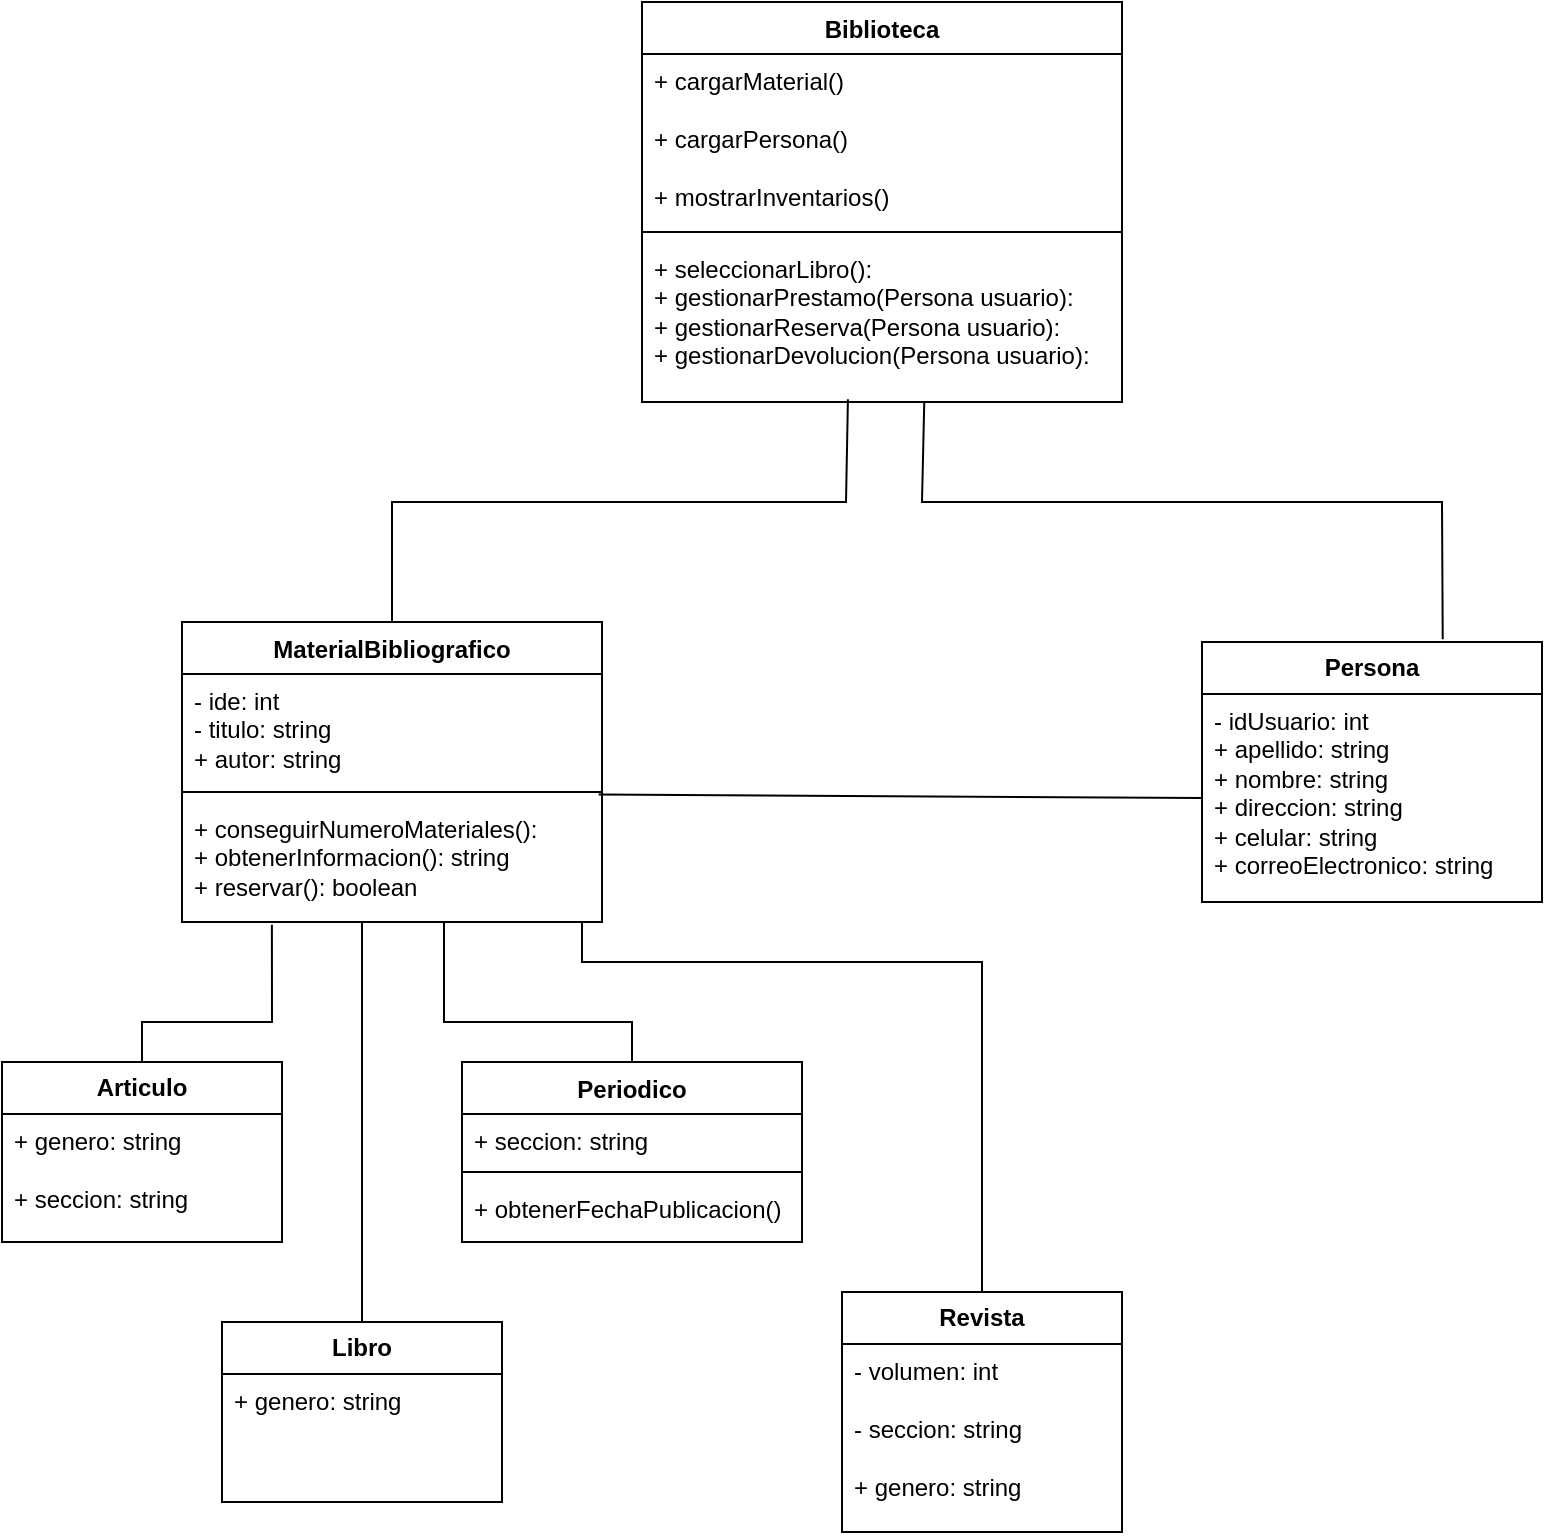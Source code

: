 <mxfile version="24.3.1" type="github">
  <diagram name="Página-1" id="5UhaUp2Hi72bsZf6Lmdj">
    <mxGraphModel dx="564" dy="764" grid="1" gridSize="10" guides="1" tooltips="1" connect="1" arrows="1" fold="1" page="1" pageScale="1" pageWidth="827" pageHeight="1169" math="0" shadow="0">
      <root>
        <mxCell id="0" />
        <mxCell id="1" parent="0" />
        <mxCell id="k2bazmmMYpicAM8PdwA0-5" value="MaterialBibliografico" style="swimlane;fontStyle=1;align=center;verticalAlign=top;childLayout=stackLayout;horizontal=1;startSize=26;horizontalStack=0;resizeParent=1;resizeParentMax=0;resizeLast=0;collapsible=1;marginBottom=0;whiteSpace=wrap;html=1;" vertex="1" parent="1">
          <mxGeometry x="110" y="360" width="210" height="150" as="geometry" />
        </mxCell>
        <mxCell id="k2bazmmMYpicAM8PdwA0-6" value="- ide: int&lt;div&gt;- titulo: string&lt;/div&gt;&lt;div&gt;+ autor: string&lt;/div&gt;" style="text;strokeColor=none;fillColor=none;align=left;verticalAlign=top;spacingLeft=4;spacingRight=4;overflow=hidden;rotatable=0;points=[[0,0.5],[1,0.5]];portConstraint=eastwest;whiteSpace=wrap;html=1;" vertex="1" parent="k2bazmmMYpicAM8PdwA0-5">
          <mxGeometry y="26" width="210" height="54" as="geometry" />
        </mxCell>
        <mxCell id="k2bazmmMYpicAM8PdwA0-7" value="" style="line;strokeWidth=1;fillColor=none;align=left;verticalAlign=middle;spacingTop=-1;spacingLeft=3;spacingRight=3;rotatable=0;labelPosition=right;points=[];portConstraint=eastwest;strokeColor=inherit;" vertex="1" parent="k2bazmmMYpicAM8PdwA0-5">
          <mxGeometry y="80" width="210" height="10" as="geometry" />
        </mxCell>
        <mxCell id="k2bazmmMYpicAM8PdwA0-8" value="+ conseguirNumeroMateriales():&lt;div&gt;+ obtenerInformacion(): string&lt;/div&gt;&lt;div&gt;+ reservar(): boolean&lt;/div&gt;" style="text;strokeColor=none;fillColor=none;align=left;verticalAlign=top;spacingLeft=4;spacingRight=4;overflow=hidden;rotatable=0;points=[[0,0.5],[1,0.5]];portConstraint=eastwest;whiteSpace=wrap;html=1;" vertex="1" parent="k2bazmmMYpicAM8PdwA0-5">
          <mxGeometry y="90" width="210" height="60" as="geometry" />
        </mxCell>
        <mxCell id="k2bazmmMYpicAM8PdwA0-15" value="Periodico" style="swimlane;fontStyle=1;align=center;verticalAlign=top;childLayout=stackLayout;horizontal=1;startSize=26;horizontalStack=0;resizeParent=1;resizeParentMax=0;resizeLast=0;collapsible=1;marginBottom=0;whiteSpace=wrap;html=1;" vertex="1" parent="1">
          <mxGeometry x="250" y="580" width="170" height="90" as="geometry">
            <mxRectangle x="50" y="510" width="90" height="30" as="alternateBounds" />
          </mxGeometry>
        </mxCell>
        <mxCell id="k2bazmmMYpicAM8PdwA0-16" value="&lt;div&gt;+ seccion: string&lt;/div&gt;" style="text;strokeColor=none;fillColor=none;align=left;verticalAlign=top;spacingLeft=4;spacingRight=4;overflow=hidden;rotatable=0;points=[[0,0.5],[1,0.5]];portConstraint=eastwest;whiteSpace=wrap;html=1;" vertex="1" parent="k2bazmmMYpicAM8PdwA0-15">
          <mxGeometry y="26" width="170" height="24" as="geometry" />
        </mxCell>
        <mxCell id="k2bazmmMYpicAM8PdwA0-17" value="" style="line;strokeWidth=1;fillColor=none;align=left;verticalAlign=middle;spacingTop=-1;spacingLeft=3;spacingRight=3;rotatable=0;labelPosition=right;points=[];portConstraint=eastwest;strokeColor=inherit;" vertex="1" parent="k2bazmmMYpicAM8PdwA0-15">
          <mxGeometry y="50" width="170" height="10" as="geometry" />
        </mxCell>
        <mxCell id="k2bazmmMYpicAM8PdwA0-18" value="+ obtenerFechaPublicacion()" style="text;strokeColor=none;fillColor=none;align=left;verticalAlign=top;spacingLeft=4;spacingRight=4;overflow=hidden;rotatable=0;points=[[0,0.5],[1,0.5]];portConstraint=eastwest;whiteSpace=wrap;html=1;" vertex="1" parent="k2bazmmMYpicAM8PdwA0-15">
          <mxGeometry y="60" width="170" height="30" as="geometry" />
        </mxCell>
        <mxCell id="k2bazmmMYpicAM8PdwA0-19" value="&lt;b&gt;Articulo&lt;/b&gt;" style="swimlane;fontStyle=0;childLayout=stackLayout;horizontal=1;startSize=26;fillColor=none;horizontalStack=0;resizeParent=1;resizeParentMax=0;resizeLast=0;collapsible=1;marginBottom=0;whiteSpace=wrap;html=1;" vertex="1" parent="1">
          <mxGeometry x="20" y="580" width="140" height="90" as="geometry" />
        </mxCell>
        <mxCell id="k2bazmmMYpicAM8PdwA0-20" value="+ genero: string&lt;div&gt;&lt;br&gt;&lt;/div&gt;&lt;div&gt;+ seccion: string&lt;/div&gt;" style="text;strokeColor=none;fillColor=none;align=left;verticalAlign=top;spacingLeft=4;spacingRight=4;overflow=hidden;rotatable=0;points=[[0,0.5],[1,0.5]];portConstraint=eastwest;whiteSpace=wrap;html=1;" vertex="1" parent="k2bazmmMYpicAM8PdwA0-19">
          <mxGeometry y="26" width="140" height="64" as="geometry" />
        </mxCell>
        <mxCell id="k2bazmmMYpicAM8PdwA0-21" value="&lt;b&gt;Libro&lt;/b&gt;" style="swimlane;fontStyle=0;childLayout=stackLayout;horizontal=1;startSize=26;fillColor=none;horizontalStack=0;resizeParent=1;resizeParentMax=0;resizeLast=0;collapsible=1;marginBottom=0;whiteSpace=wrap;html=1;" vertex="1" parent="1">
          <mxGeometry x="130" y="710" width="140" height="90" as="geometry" />
        </mxCell>
        <mxCell id="k2bazmmMYpicAM8PdwA0-22" value="+ genero: string&lt;div&gt;&lt;br&gt;&lt;/div&gt;&lt;div&gt;&lt;br&gt;&lt;/div&gt;" style="text;strokeColor=none;fillColor=none;align=left;verticalAlign=top;spacingLeft=4;spacingRight=4;overflow=hidden;rotatable=0;points=[[0,0.5],[1,0.5]];portConstraint=eastwest;whiteSpace=wrap;html=1;" vertex="1" parent="k2bazmmMYpicAM8PdwA0-21">
          <mxGeometry y="26" width="140" height="64" as="geometry" />
        </mxCell>
        <mxCell id="k2bazmmMYpicAM8PdwA0-23" value="&lt;b&gt;Revista&lt;/b&gt;" style="swimlane;fontStyle=0;childLayout=stackLayout;horizontal=1;startSize=26;fillColor=none;horizontalStack=0;resizeParent=1;resizeParentMax=0;resizeLast=0;collapsible=1;marginBottom=0;whiteSpace=wrap;html=1;" vertex="1" parent="1">
          <mxGeometry x="440" y="695" width="140" height="120" as="geometry" />
        </mxCell>
        <mxCell id="k2bazmmMYpicAM8PdwA0-24" value="- volumen: int&lt;div&gt;&lt;br&gt;&lt;/div&gt;&lt;div&gt;- seccion: string&lt;/div&gt;&lt;div&gt;&lt;br&gt;&lt;/div&gt;&lt;div&gt;+ genero: string&lt;/div&gt;" style="text;strokeColor=none;fillColor=none;align=left;verticalAlign=top;spacingLeft=4;spacingRight=4;overflow=hidden;rotatable=0;points=[[0,0.5],[1,0.5]];portConstraint=eastwest;whiteSpace=wrap;html=1;" vertex="1" parent="k2bazmmMYpicAM8PdwA0-23">
          <mxGeometry y="26" width="140" height="94" as="geometry" />
        </mxCell>
        <mxCell id="k2bazmmMYpicAM8PdwA0-34" value="Biblioteca" style="swimlane;fontStyle=1;align=center;verticalAlign=top;childLayout=stackLayout;horizontal=1;startSize=26;horizontalStack=0;resizeParent=1;resizeParentMax=0;resizeLast=0;collapsible=1;marginBottom=0;whiteSpace=wrap;html=1;" vertex="1" parent="1">
          <mxGeometry x="340" y="50" width="240" height="200" as="geometry">
            <mxRectangle x="50" y="510" width="90" height="30" as="alternateBounds" />
          </mxGeometry>
        </mxCell>
        <mxCell id="k2bazmmMYpicAM8PdwA0-35" value="+ cargarMaterial()&lt;div&gt;&lt;br&gt;&lt;div&gt;+ cargarPersona()&lt;/div&gt;&lt;div&gt;&lt;br&gt;&lt;div&gt;+ mostrarInventarios()&lt;/div&gt;&lt;/div&gt;&lt;/div&gt;" style="text;strokeColor=none;fillColor=none;align=left;verticalAlign=top;spacingLeft=4;spacingRight=4;overflow=hidden;rotatable=0;points=[[0,0.5],[1,0.5]];portConstraint=eastwest;whiteSpace=wrap;html=1;" vertex="1" parent="k2bazmmMYpicAM8PdwA0-34">
          <mxGeometry y="26" width="240" height="84" as="geometry" />
        </mxCell>
        <mxCell id="k2bazmmMYpicAM8PdwA0-36" value="" style="line;strokeWidth=1;fillColor=none;align=left;verticalAlign=middle;spacingTop=-1;spacingLeft=3;spacingRight=3;rotatable=0;labelPosition=right;points=[];portConstraint=eastwest;strokeColor=inherit;" vertex="1" parent="k2bazmmMYpicAM8PdwA0-34">
          <mxGeometry y="110" width="240" height="10" as="geometry" />
        </mxCell>
        <mxCell id="k2bazmmMYpicAM8PdwA0-37" value="&lt;div&gt;+ seleccionarLibro():&amp;nbsp;&lt;/div&gt;&lt;div&gt;+ gestionarPrestamo(Persona usuario):&amp;nbsp;&lt;/div&gt;&lt;div&gt;+ gestionarReserva(Persona usuario):&amp;nbsp;&lt;/div&gt;&lt;div&gt;+ gestionarDevolucion(Persona usuario):&lt;/div&gt;" style="text;strokeColor=none;fillColor=none;align=left;verticalAlign=top;spacingLeft=4;spacingRight=4;overflow=hidden;rotatable=0;points=[[0,0.5],[1,0.5]];portConstraint=eastwest;whiteSpace=wrap;html=1;" vertex="1" parent="k2bazmmMYpicAM8PdwA0-34">
          <mxGeometry y="120" width="240" height="80" as="geometry" />
        </mxCell>
        <mxCell id="k2bazmmMYpicAM8PdwA0-38" value="&lt;b&gt;Persona&lt;/b&gt;" style="swimlane;fontStyle=0;childLayout=stackLayout;horizontal=1;startSize=26;fillColor=none;horizontalStack=0;resizeParent=1;resizeParentMax=0;resizeLast=0;collapsible=1;marginBottom=0;whiteSpace=wrap;html=1;" vertex="1" parent="1">
          <mxGeometry x="620" y="370" width="170" height="130" as="geometry" />
        </mxCell>
        <mxCell id="k2bazmmMYpicAM8PdwA0-39" value="- idUsuario: int&lt;div&gt;+ apellido: string&lt;/div&gt;&lt;div&gt;+ nombre: string&lt;/div&gt;&lt;div&gt;+ direccion: string&lt;br&gt;+ celular: string&lt;/div&gt;&lt;div&gt;+ correoElectronico: string&lt;/div&gt;" style="text;strokeColor=none;fillColor=none;align=left;verticalAlign=top;spacingLeft=4;spacingRight=4;overflow=hidden;rotatable=0;points=[[0,0.5],[1,0.5]];portConstraint=eastwest;whiteSpace=wrap;html=1;" vertex="1" parent="k2bazmmMYpicAM8PdwA0-38">
          <mxGeometry y="26" width="170" height="104" as="geometry" />
        </mxCell>
        <mxCell id="k2bazmmMYpicAM8PdwA0-40" value="" style="endArrow=none;html=1;rounded=0;exitX=0.992;exitY=-0.062;exitDx=0;exitDy=0;exitPerimeter=0;entryX=0;entryY=0.5;entryDx=0;entryDy=0;" edge="1" parent="1" source="k2bazmmMYpicAM8PdwA0-8" target="k2bazmmMYpicAM8PdwA0-39">
          <mxGeometry width="50" height="50" relative="1" as="geometry">
            <mxPoint x="480" y="500" as="sourcePoint" />
            <mxPoint x="460" y="365" as="targetPoint" />
          </mxGeometry>
        </mxCell>
        <mxCell id="k2bazmmMYpicAM8PdwA0-47" value="" style="endArrow=none;html=1;rounded=0;exitX=0.5;exitY=0;exitDx=0;exitDy=0;entryX=0.214;entryY=1.022;entryDx=0;entryDy=0;entryPerimeter=0;" edge="1" parent="1" source="k2bazmmMYpicAM8PdwA0-19" target="k2bazmmMYpicAM8PdwA0-8">
          <mxGeometry width="50" height="50" relative="1" as="geometry">
            <mxPoint x="340" y="580" as="sourcePoint" />
            <mxPoint x="390" y="530" as="targetPoint" />
            <Array as="points">
              <mxPoint x="90" y="560" />
              <mxPoint x="155" y="560" />
            </Array>
          </mxGeometry>
        </mxCell>
        <mxCell id="k2bazmmMYpicAM8PdwA0-48" value="" style="endArrow=none;html=1;rounded=0;exitX=0.5;exitY=0;exitDx=0;exitDy=0;" edge="1" parent="1" source="k2bazmmMYpicAM8PdwA0-21">
          <mxGeometry width="50" height="50" relative="1" as="geometry">
            <mxPoint x="100" y="590" as="sourcePoint" />
            <mxPoint x="200" y="510" as="targetPoint" />
          </mxGeometry>
        </mxCell>
        <mxCell id="k2bazmmMYpicAM8PdwA0-49" value="" style="endArrow=none;html=1;rounded=0;entryX=0.5;entryY=0;entryDx=0;entryDy=0;" edge="1" parent="1" target="k2bazmmMYpicAM8PdwA0-15">
          <mxGeometry width="50" height="50" relative="1" as="geometry">
            <mxPoint x="241" y="510" as="sourcePoint" />
            <mxPoint x="175" y="531" as="targetPoint" />
            <Array as="points">
              <mxPoint x="241" y="560" />
              <mxPoint x="335" y="560" />
            </Array>
          </mxGeometry>
        </mxCell>
        <mxCell id="k2bazmmMYpicAM8PdwA0-50" value="" style="endArrow=none;html=1;rounded=0;exitX=0.5;exitY=0;exitDx=0;exitDy=0;" edge="1" parent="1" source="k2bazmmMYpicAM8PdwA0-23">
          <mxGeometry width="50" height="50" relative="1" as="geometry">
            <mxPoint x="340" y="580" as="sourcePoint" />
            <mxPoint x="310" y="510" as="targetPoint" />
            <Array as="points">
              <mxPoint x="510" y="530" />
              <mxPoint x="310" y="530" />
            </Array>
          </mxGeometry>
        </mxCell>
        <mxCell id="k2bazmmMYpicAM8PdwA0-51" value="" style="endArrow=none;html=1;rounded=0;entryX=0.429;entryY=0.983;entryDx=0;entryDy=0;entryPerimeter=0;exitX=0.5;exitY=0;exitDx=0;exitDy=0;" edge="1" parent="1" source="k2bazmmMYpicAM8PdwA0-5" target="k2bazmmMYpicAM8PdwA0-37">
          <mxGeometry width="50" height="50" relative="1" as="geometry">
            <mxPoint x="380" y="450" as="sourcePoint" />
            <mxPoint x="430" y="400" as="targetPoint" />
            <Array as="points">
              <mxPoint x="215" y="300" />
              <mxPoint x="442" y="300" />
            </Array>
          </mxGeometry>
        </mxCell>
        <mxCell id="k2bazmmMYpicAM8PdwA0-52" value="" style="endArrow=none;html=1;rounded=0;entryX=0.588;entryY=1.006;entryDx=0;entryDy=0;entryPerimeter=0;exitX=0.708;exitY=-0.011;exitDx=0;exitDy=0;exitPerimeter=0;" edge="1" parent="1" source="k2bazmmMYpicAM8PdwA0-38" target="k2bazmmMYpicAM8PdwA0-37">
          <mxGeometry width="50" height="50" relative="1" as="geometry">
            <mxPoint x="670" y="350" as="sourcePoint" />
            <mxPoint x="380" y="330" as="targetPoint" />
            <Array as="points">
              <mxPoint x="740" y="300" />
              <mxPoint x="480" y="300" />
            </Array>
          </mxGeometry>
        </mxCell>
      </root>
    </mxGraphModel>
  </diagram>
</mxfile>
